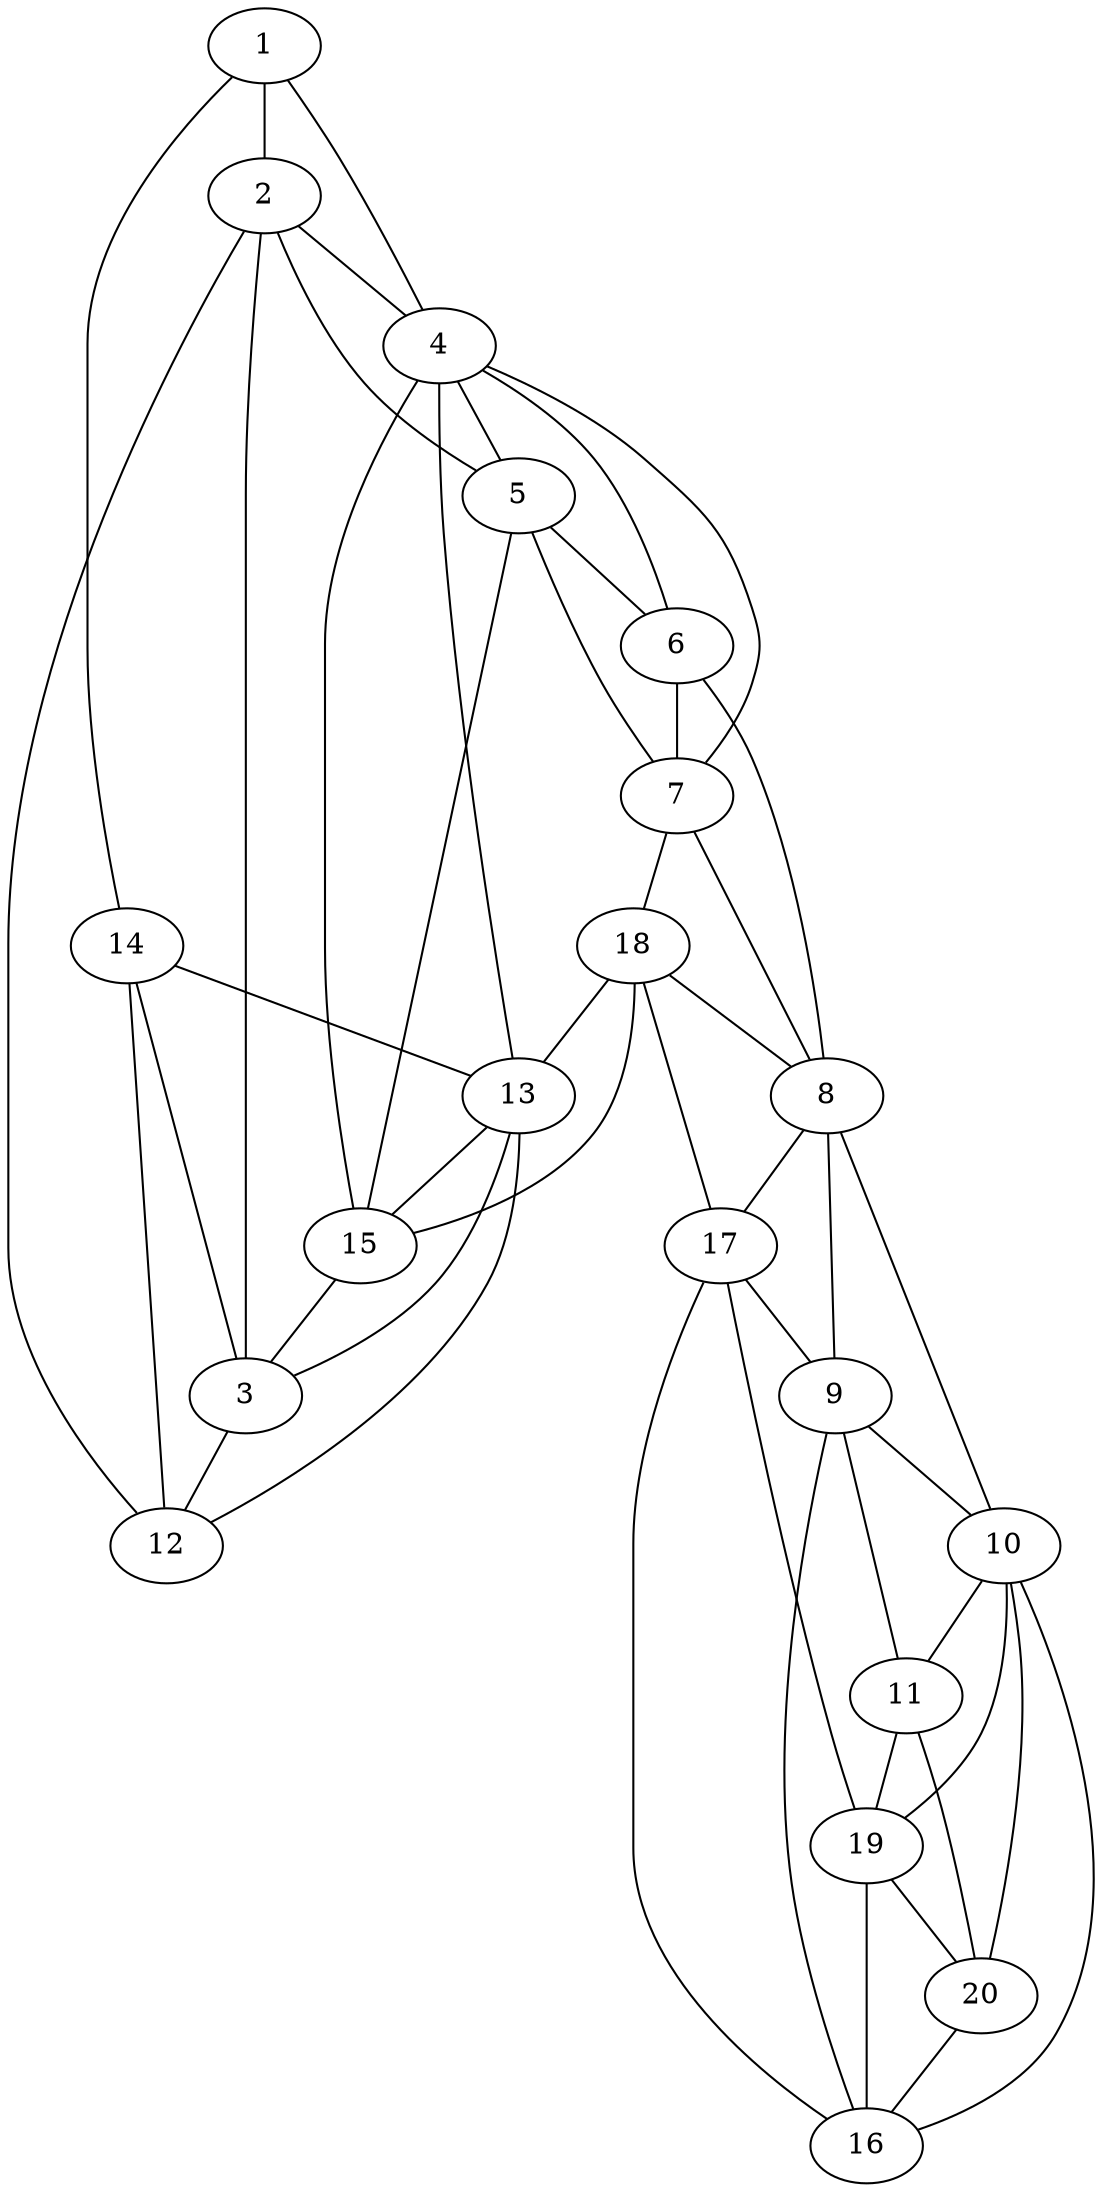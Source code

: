 graph pdb1rrc {
	1	 [aaLength=13,
		sequence=GKSTWAREFIAKN,
		type=0];
	2	 [aaLength=10,
		sequence=NRDDYRQSIX,
		type=0];
	1 -- 2	 [distance0="25.1934",
		frequency=1,
		type0=1];
	4	 [aaLength=16,
		sequence=NPERRLAWETFAKEYG,
		type=0];
	1 -- 4	 [distance0="77.03903",
		frequency=1,
		type0=2];
	14	 [aaLength=6,
		sequence=KIILTI,
		type=1];
	1 -- 14	 [distance0="81.28886",
		frequency=1,
		type0=3];
	3	 [aaLength=21,
		sequence=TKKKEGIVTGXQFDTAKSILY,
		type=0];
	2 -- 3	 [distance0="10.0",
		frequency=1,
		type0=4];
	2 -- 4	 [distance0="58.02405",
		frequency=1,
		type0=2];
	5	 [aaLength=12,
		sequence=PWTELVKRNSKR,
		type=0];
	2 -- 5	 [distance0="84.14215",
		frequency=1,
		type0=3];
	13	 [aaLength=4,
		sequence=GVII,
		type=1];
	3 -- 13	 [distance0="27.0",
		distance1="6.0",
		frequency=2,
		type0=2,
		type1=4];
	12	 [aaLength=4,
		sequence=FYNI,
		type=1];
	3 -- 12	 [distance0="24.0",
		frequency=1,
		type0=1];
	4 -- 5	 [distance0="37.91511",
		frequency=1,
		type0=1];
	6	 [aaLength=4,
		sequence=GTKA,
		type=0];
	4 -- 6	 [distance0="47.65221",
		frequency=1,
		type0=3];
	7	 [aaLength=17,
		sequence=PIDVLRSXYKSXREYLG,
		type=0];
	4 -- 7	 [distance0="46.57459",
		frequency=1,
		type0=2];
	15	 [aaLength=6,
		sequence=KVEHKV,
		type=1];
	4 -- 15	 [distance0="1.0",
		frequency=1,
		type0=4];
	5 -- 6	 [distance0="15.31111",
		distance1="0.0",
		frequency=2,
		type0=1,
		type1=5];
	5 -- 7	 [distance0="19.59376",
		frequency=1,
		type0=2];
	6 -- 7	 [distance0="14.66135",
		distance1="1.0",
		frequency=2,
		type0=1,
		type1=4];
	18	 [aaLength=6,
		sequence=KAVIFD,
		type=1];
	7 -- 18	 [distance0="11.0",
		frequency=1,
		type0=4];
	8	 [aaLength=14,
		sequence=NPXVVELSKXYALX,
		type=0];
	8 -- 6	 [distance0="63.77297",
		frequency=1,
		type0=3];
	8 -- 7	 [distance0="60.48948",
		frequency=1,
		type0=2];
	17	 [aaLength=6,
		sequence=QIVVVS,
		type=1];
	8 -- 17	 [distance0="2.0",
		frequency=1,
		type0=4];
	9	 [aaLength=14,
		sequence=TKYYRXTRKWVEDI,
		type=0];
	8 -- 9	 [distance0="36.50588",
		frequency=1,
		type0=1];
	10	 [aaLength=14,
		sequence=KDDVVKEEIFWKHI,
		type=0];
	9 -- 10	 [distance0="35.57021",
		frequency=1,
		type0=1];
	16	 [aaLength=4,
		sequence=XQCQ,
		type=1];
	9 -- 16	 [distance0="6.0",
		frequency=1,
		type0=4];
	10 -- 8	 [distance0="65.32369",
		frequency=1,
		type0=3];
	11	 [aaLength=11,
		sequence=RTQVVEXWRRI,
		type=0];
	10 -- 11	 [distance0="27.99601",
		frequency=1,
		type0=1];
	19	 [aaLength=7,
		sequence=DVKLAID,
		type=1];
	10 -- 19	 [distance0="4.0",
		frequency=1,
		type0=4];
	11 -- 9	 [distance0="60.43466",
		frequency=1,
		type0=2];
	11 -- 19	 [distance0="86.34749",
		frequency=1,
		type0=3];
	20	 [aaLength=3,
		sequence=CWQ,
		type=1];
	11 -- 20	 [distance0="3.0",
		frequency=1,
		type0=4];
	12 -- 13	 [distance0="51.0",
		frequency=1,
		type0=3];
	12 -- 2	 [distance0="0.0",
		frequency=1,
		type0=5];
	13 -- 4	 [distance0="5.0",
		frequency=1,
		type0=4];
	13 -- 15	 [distance0="26.0",
		frequency=1,
		type0=1];
	14 -- 13	 [distance0="77.0",
		frequency=1,
		type0=3];
	14 -- 3	 [distance0="50.0",
		frequency=1,
		type0=2];
	14 -- 12	 [distance0="26.0",
		distance1="20.0",
		frequency=2,
		type0=1,
		type1=4];
	15 -- 3	 [distance0="53.0",
		frequency=1,
		type0=2];
	15 -- 5	 [distance0="3.0",
		frequency=1,
		type0=4];
	16 -- 10	 [distance0="7.0",
		frequency=1,
		type0=4];
	16 -- 19	 [distance0="29.0",
		frequency=1,
		type0=1];
	17 -- 16	 [distance0="36.0",
		frequency=1,
		type0=1];
	17 -- 9	 [distance0="10.0",
		frequency=1,
		type0=4];
	17 -- 19	 [distance0="65.0",
		frequency=1,
		type0=3];
	18 -- 13	 [distance0="80.0",
		frequency=1,
		type0=3];
	18 -- 17	 [distance0="46.0",
		frequency=1,
		type0=1];
	18 -- 8	 [distance0="24.0",
		frequency=1,
		type0=4];
	18 -- 15	 [distance0="54.0",
		frequency=1,
		type0=2];
	19 -- 20	 [distance0="22.0",
		frequency=1,
		type0=1];
	20 -- 10	 [distance0="85.6465",
		frequency=1,
		type0=3];
	20 -- 16	 [distance0="51.0",
		frequency=1,
		type0=2];
}
